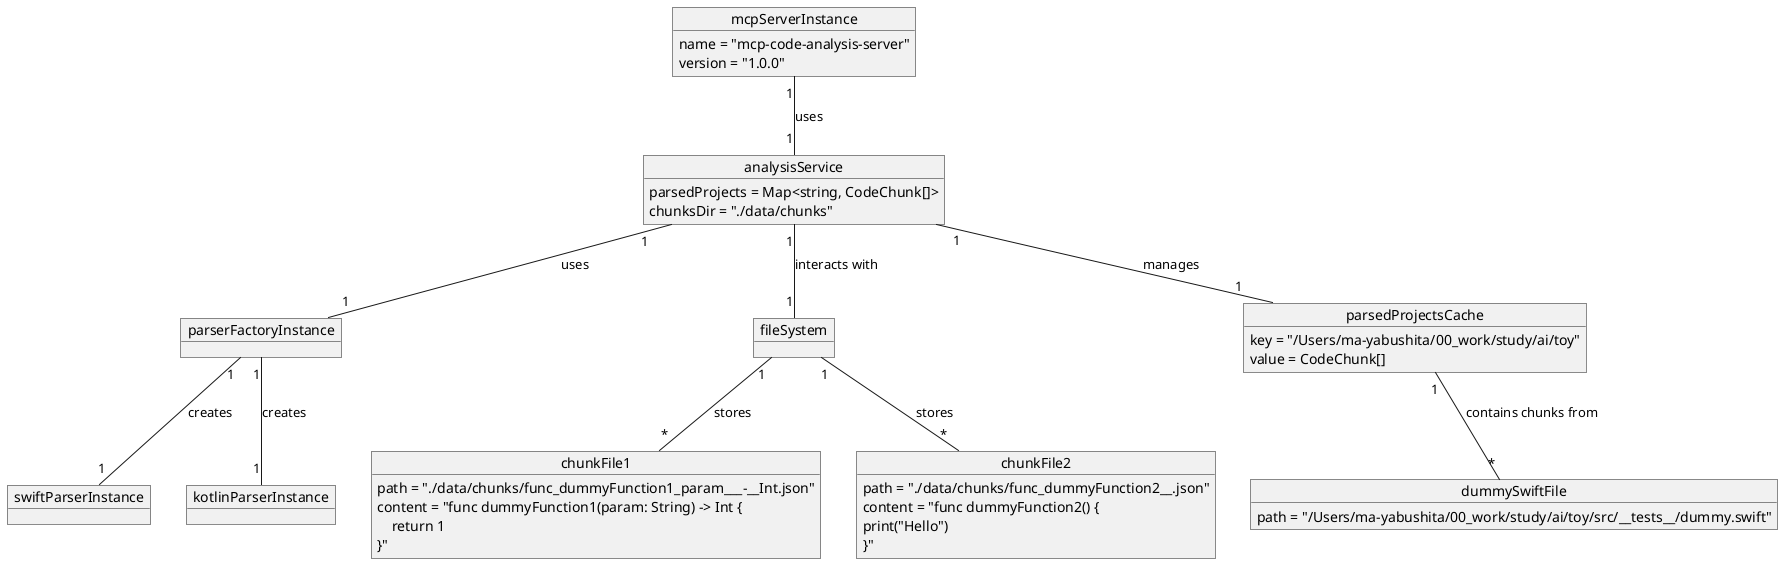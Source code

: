 @startuml

object "mcpServerInstance" as ServerInstance {
  name = "mcp-code-analysis-server"
  version = "1.0.0"
}

object "analysisService" as ASInstance {
  parsedProjects = Map<string, CodeChunk[]>
  chunksDir = "./data/chunks"
}

object "swiftParserInstance" as SPInstance

object "kotlinParserInstance" as KPInstance

object "parserFactoryInstance" as PFInstance

object "fileSystem" as FSInstance

object "parsedProjectsCache" as Cache {
  key = "/Users/ma-yabushita/00_work/study/ai/toy"
  value = CodeChunk[]
}

object "dummySwiftFile" as DummyFile {
  path = "/Users/ma-yabushita/00_work/study/ai/toy/src/__tests__/dummy.swift"
}

object "chunkFile1" as ChunkFile1 {
  path = "./data/chunks/func_dummyFunction1_param___-__Int.json"
  content = "func dummyFunction1(param: String) -> Int {\n    return 1\n}"
}

object "chunkFile2" as ChunkFile2 {
  path = "./data/chunks/func_dummyFunction2__.json"
  content = "func dummyFunction2() {
    print("Hello")
}"
}

ServerInstance "1" -- "1" ASInstance : uses
ASInstance "1" -- "1" PFInstance : uses
PFInstance "1" -- "1" SPInstance : creates
PFInstance "1" -- "1" KPInstance : creates
ASInstance "1" -- "1" FSInstance : interacts with
ASInstance "1" -- "1" Cache : manages
Cache "1" -- "*" DummyFile : contains chunks from
FSInstance "1" -- "*" ChunkFile1 : stores
FSInstance "1" -- "*" ChunkFile2 : stores

@enduml
